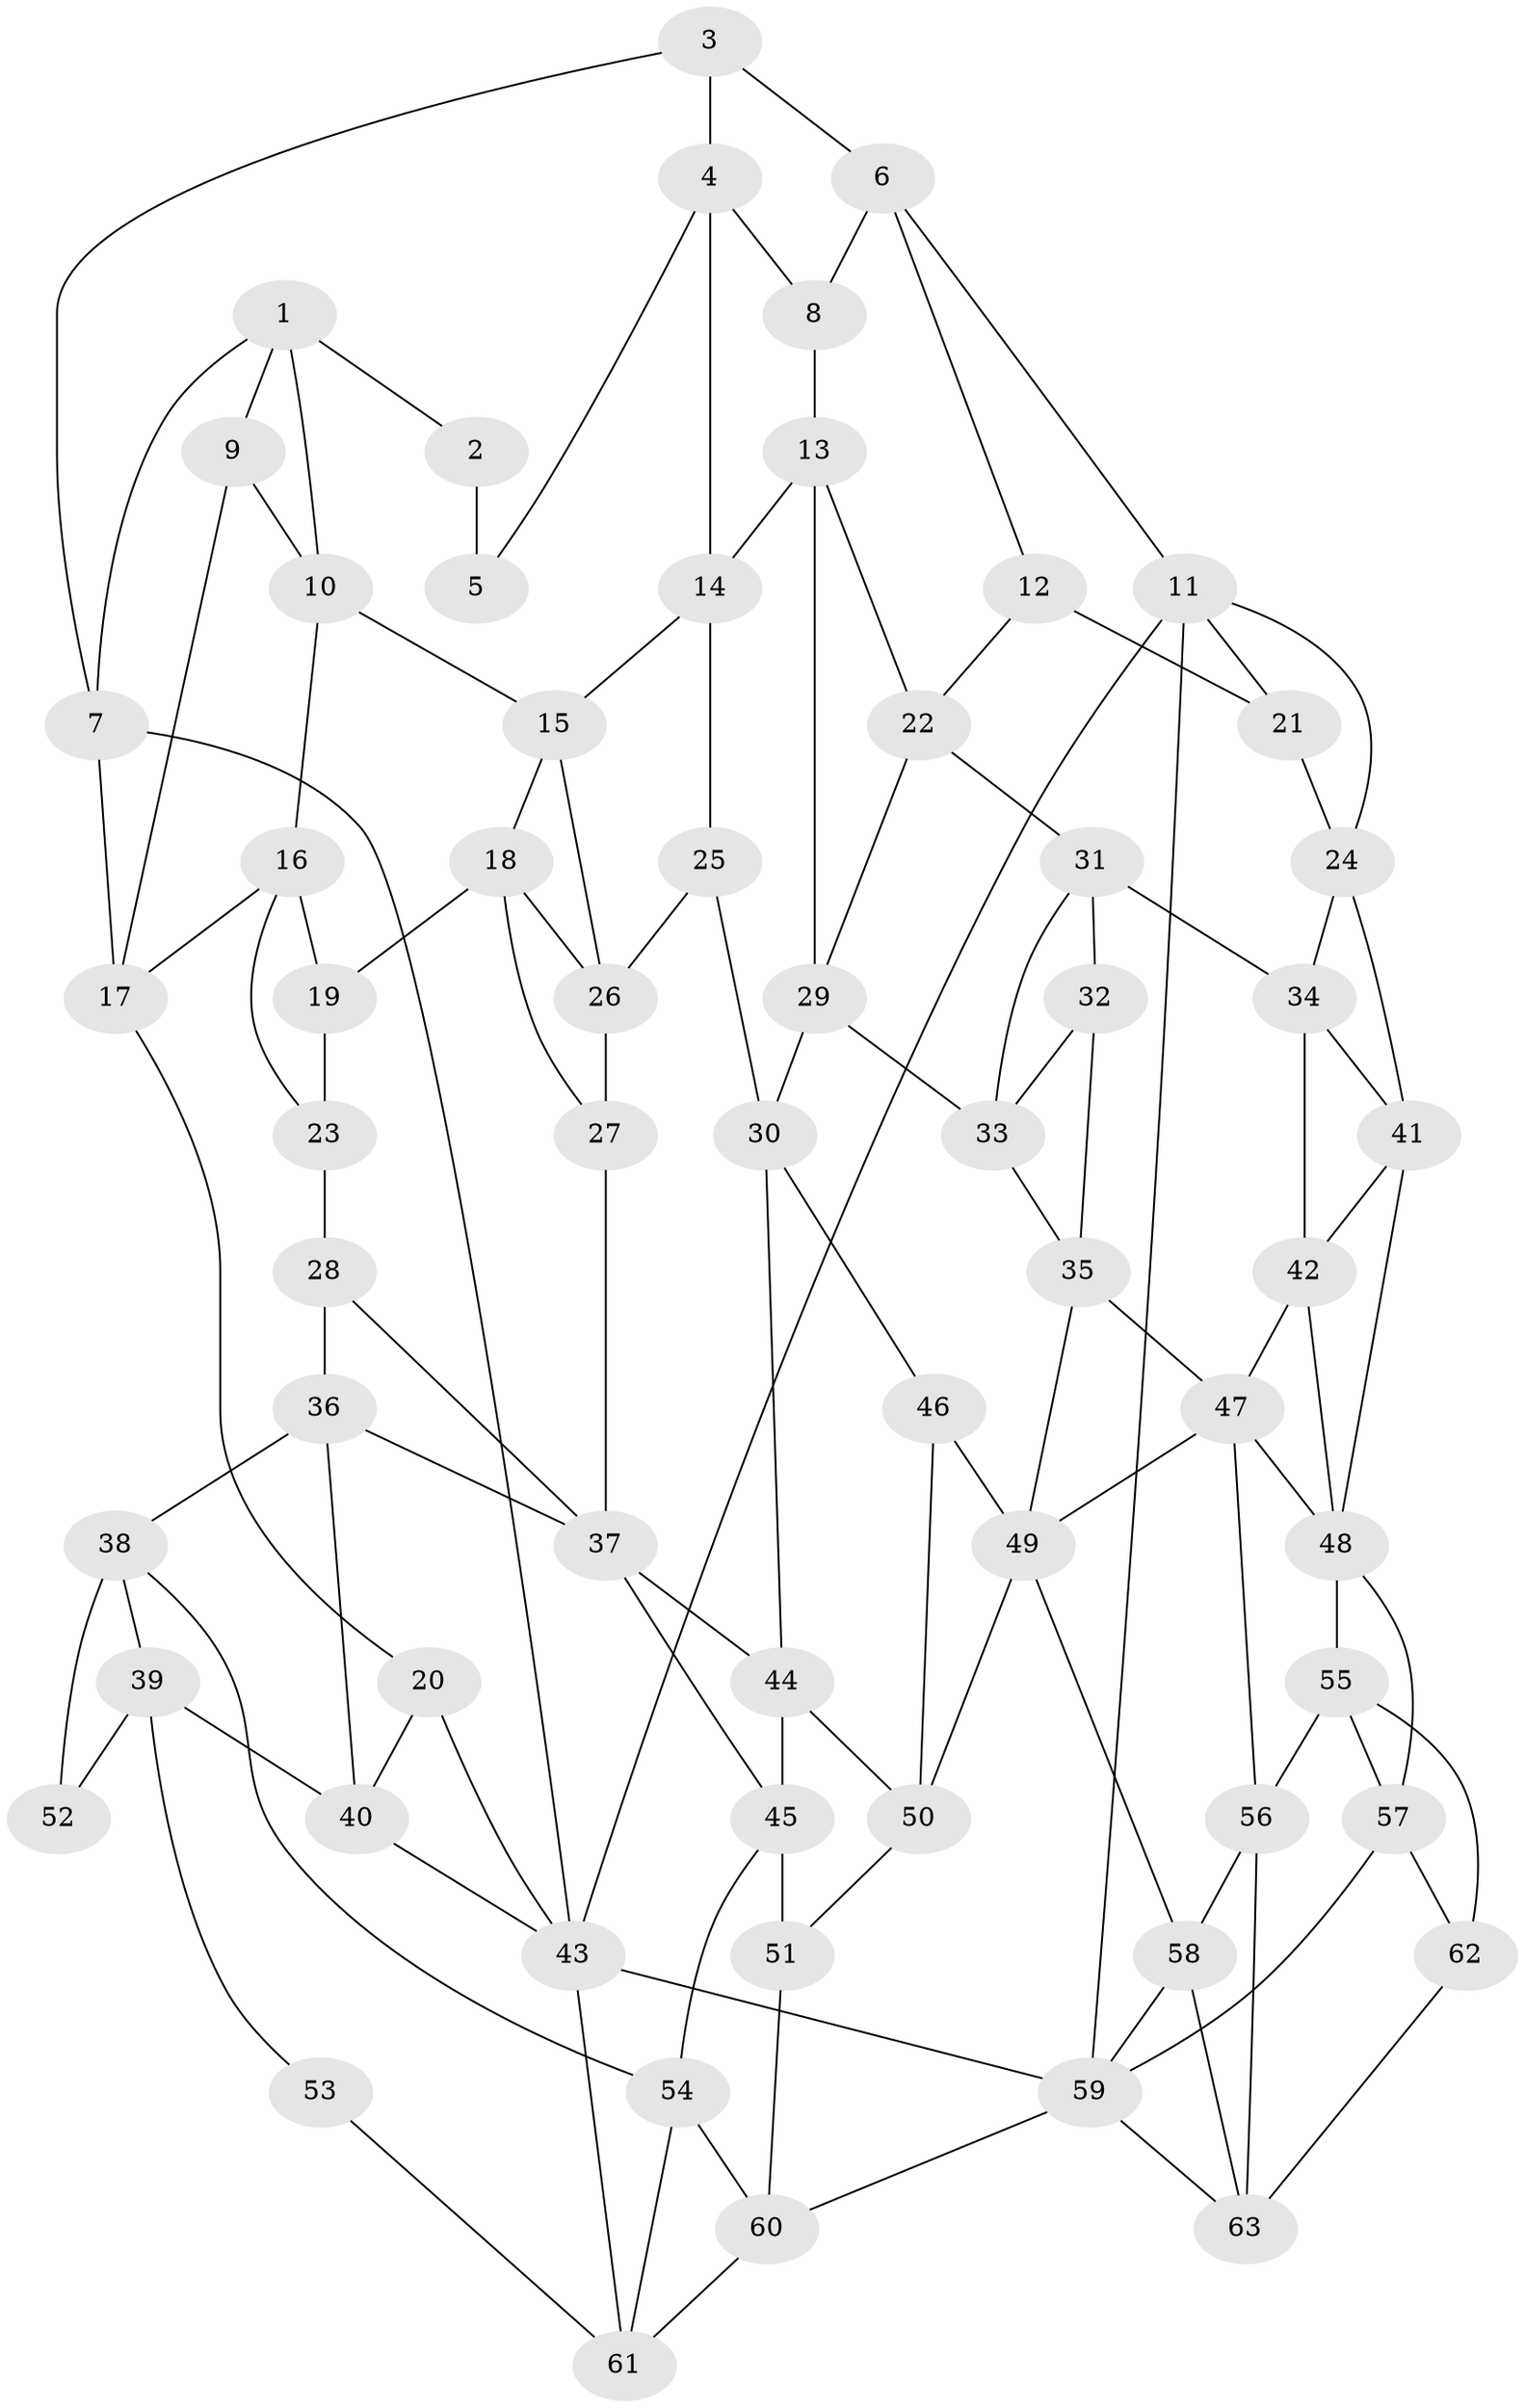 // original degree distribution, {3: 0.024, 5: 0.552, 4: 0.216, 6: 0.208}
// Generated by graph-tools (version 1.1) at 2025/51/03/09/25 03:51:05]
// undirected, 63 vertices, 119 edges
graph export_dot {
graph [start="1"]
  node [color=gray90,style=filled];
  1;
  2;
  3;
  4;
  5;
  6;
  7;
  8;
  9;
  10;
  11;
  12;
  13;
  14;
  15;
  16;
  17;
  18;
  19;
  20;
  21;
  22;
  23;
  24;
  25;
  26;
  27;
  28;
  29;
  30;
  31;
  32;
  33;
  34;
  35;
  36;
  37;
  38;
  39;
  40;
  41;
  42;
  43;
  44;
  45;
  46;
  47;
  48;
  49;
  50;
  51;
  52;
  53;
  54;
  55;
  56;
  57;
  58;
  59;
  60;
  61;
  62;
  63;
  1 -- 2 [weight=1.0];
  1 -- 7 [weight=1.0];
  1 -- 9 [weight=1.0];
  1 -- 10 [weight=1.0];
  2 -- 5 [weight=2.0];
  3 -- 4 [weight=1.0];
  3 -- 6 [weight=1.0];
  3 -- 7 [weight=1.0];
  4 -- 5 [weight=1.0];
  4 -- 8 [weight=1.0];
  4 -- 14 [weight=1.0];
  6 -- 8 [weight=1.0];
  6 -- 11 [weight=1.0];
  6 -- 12 [weight=1.0];
  7 -- 17 [weight=1.0];
  7 -- 43 [weight=1.0];
  8 -- 13 [weight=1.0];
  9 -- 10 [weight=1.0];
  9 -- 17 [weight=1.0];
  10 -- 15 [weight=1.0];
  10 -- 16 [weight=1.0];
  11 -- 21 [weight=1.0];
  11 -- 24 [weight=1.0];
  11 -- 43 [weight=1.0];
  11 -- 59 [weight=1.0];
  12 -- 21 [weight=2.0];
  12 -- 22 [weight=1.0];
  13 -- 14 [weight=1.0];
  13 -- 22 [weight=1.0];
  13 -- 29 [weight=1.0];
  14 -- 15 [weight=1.0];
  14 -- 25 [weight=1.0];
  15 -- 18 [weight=1.0];
  15 -- 26 [weight=1.0];
  16 -- 17 [weight=1.0];
  16 -- 19 [weight=1.0];
  16 -- 23 [weight=1.0];
  17 -- 20 [weight=1.0];
  18 -- 19 [weight=1.0];
  18 -- 26 [weight=1.0];
  18 -- 27 [weight=1.0];
  19 -- 23 [weight=1.0];
  20 -- 40 [weight=1.0];
  20 -- 43 [weight=1.0];
  21 -- 24 [weight=1.0];
  22 -- 29 [weight=1.0];
  22 -- 31 [weight=1.0];
  23 -- 28 [weight=2.0];
  24 -- 34 [weight=1.0];
  24 -- 41 [weight=1.0];
  25 -- 26 [weight=1.0];
  25 -- 30 [weight=1.0];
  26 -- 27 [weight=1.0];
  27 -- 37 [weight=1.0];
  28 -- 36 [weight=1.0];
  28 -- 37 [weight=1.0];
  29 -- 30 [weight=1.0];
  29 -- 33 [weight=1.0];
  30 -- 44 [weight=1.0];
  30 -- 46 [weight=1.0];
  31 -- 32 [weight=1.0];
  31 -- 33 [weight=1.0];
  31 -- 34 [weight=1.0];
  32 -- 33 [weight=1.0];
  32 -- 35 [weight=1.0];
  33 -- 35 [weight=1.0];
  34 -- 41 [weight=1.0];
  34 -- 42 [weight=1.0];
  35 -- 47 [weight=1.0];
  35 -- 49 [weight=1.0];
  36 -- 37 [weight=1.0];
  36 -- 38 [weight=1.0];
  36 -- 40 [weight=1.0];
  37 -- 44 [weight=1.0];
  37 -- 45 [weight=1.0];
  38 -- 39 [weight=1.0];
  38 -- 52 [weight=1.0];
  38 -- 54 [weight=1.0];
  39 -- 40 [weight=1.0];
  39 -- 52 [weight=1.0];
  39 -- 53 [weight=1.0];
  40 -- 43 [weight=1.0];
  41 -- 42 [weight=1.0];
  41 -- 48 [weight=1.0];
  42 -- 47 [weight=1.0];
  42 -- 48 [weight=1.0];
  43 -- 59 [weight=1.0];
  43 -- 61 [weight=1.0];
  44 -- 45 [weight=1.0];
  44 -- 50 [weight=1.0];
  45 -- 51 [weight=1.0];
  45 -- 54 [weight=1.0];
  46 -- 49 [weight=2.0];
  46 -- 50 [weight=1.0];
  47 -- 48 [weight=1.0];
  47 -- 49 [weight=1.0];
  47 -- 56 [weight=1.0];
  48 -- 55 [weight=1.0];
  48 -- 57 [weight=1.0];
  49 -- 50 [weight=1.0];
  49 -- 58 [weight=1.0];
  50 -- 51 [weight=1.0];
  51 -- 60 [weight=1.0];
  53 -- 61 [weight=1.0];
  54 -- 60 [weight=1.0];
  54 -- 61 [weight=1.0];
  55 -- 56 [weight=1.0];
  55 -- 57 [weight=1.0];
  55 -- 62 [weight=1.0];
  56 -- 58 [weight=1.0];
  56 -- 63 [weight=1.0];
  57 -- 59 [weight=1.0];
  57 -- 62 [weight=1.0];
  58 -- 59 [weight=1.0];
  58 -- 63 [weight=1.0];
  59 -- 60 [weight=1.0];
  59 -- 63 [weight=1.0];
  60 -- 61 [weight=1.0];
  62 -- 63 [weight=1.0];
}
